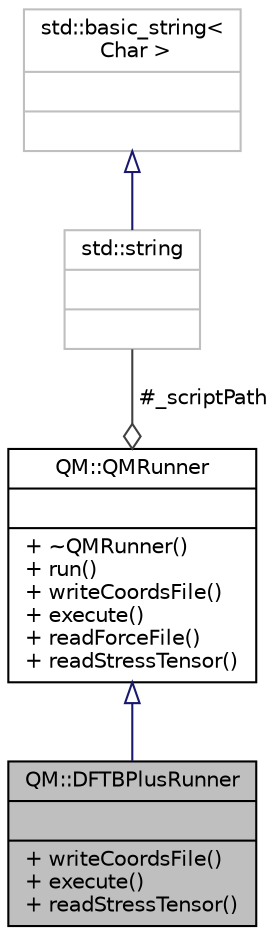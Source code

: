 digraph "QM::DFTBPlusRunner"
{
 // LATEX_PDF_SIZE
  edge [fontname="Helvetica",fontsize="10",labelfontname="Helvetica",labelfontsize="10"];
  node [fontname="Helvetica",fontsize="10",shape=record];
  Node1 [label="{QM::DFTBPlusRunner\n||+ writeCoordsFile()\l+ execute()\l+ readStressTensor()\l}",height=0.2,width=0.4,color="black", fillcolor="grey75", style="filled", fontcolor="black",tooltip="class for running DFTB+ inheriting from QMRunner"];
  Node2 -> Node1 [dir="back",color="midnightblue",fontsize="10",style="solid",arrowtail="onormal",fontname="Helvetica"];
  Node2 [label="{QM::QMRunner\n||+ ~QMRunner()\l+ run()\l+ writeCoordsFile()\l+ execute()\l+ readForceFile()\l+ readStressTensor()\l}",height=0.2,width=0.4,color="black", fillcolor="white", style="filled",URL="$classQM_1_1QMRunner.html",tooltip="base class for different qm engines"];
  Node3 -> Node2 [color="grey25",fontsize="10",style="solid",label=" #_scriptPath" ,arrowhead="odiamond",fontname="Helvetica"];
  Node3 [label="{std::string\n||}",height=0.2,width=0.4,color="grey75", fillcolor="white", style="filled",tooltip=" "];
  Node4 -> Node3 [dir="back",color="midnightblue",fontsize="10",style="solid",arrowtail="onormal",fontname="Helvetica"];
  Node4 [label="{std::basic_string\<\l Char \>\n||}",height=0.2,width=0.4,color="grey75", fillcolor="white", style="filled",tooltip=" "];
}
